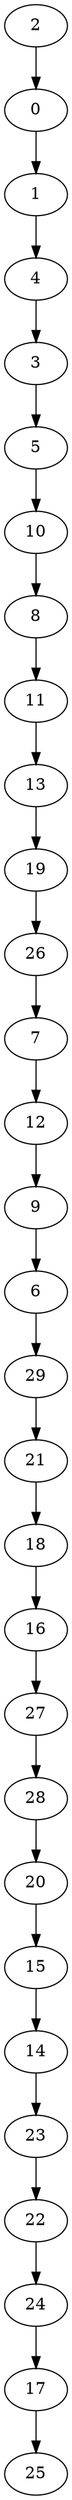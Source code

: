 digraph {
  0;
  1;
  2;
  3;
  4;
  5;
  6;
  7;
  8;
  9;
  10;
  11;
  12;
  13;
  14;
  15;
  16;
  17;
  18;
  19;
  20;
  21;
  22;
  23;
  24;
  25;
  26;
  27;
  28;
  29;
  2 -> 0;
  0 -> 1;
  1 -> 4;
  4 -> 3;
  3 -> 5;
  5 -> 10;
  10 -> 8;
  8 -> 11;
  11 -> 13;
  13 -> 19;
  19 -> 26;
  26 -> 7;
  7 -> 12;
  12 -> 9;
  9 -> 6;
  6 -> 29;
  29 -> 21;
  21 -> 18;
  18 -> 16;
  16 -> 27;
  27 -> 28;
  28 -> 20;
  20 -> 15;
  15 -> 14;
  14 -> 23;
  23 -> 22;
  22 -> 24;
  24 -> 17;
  17 -> 25;
}